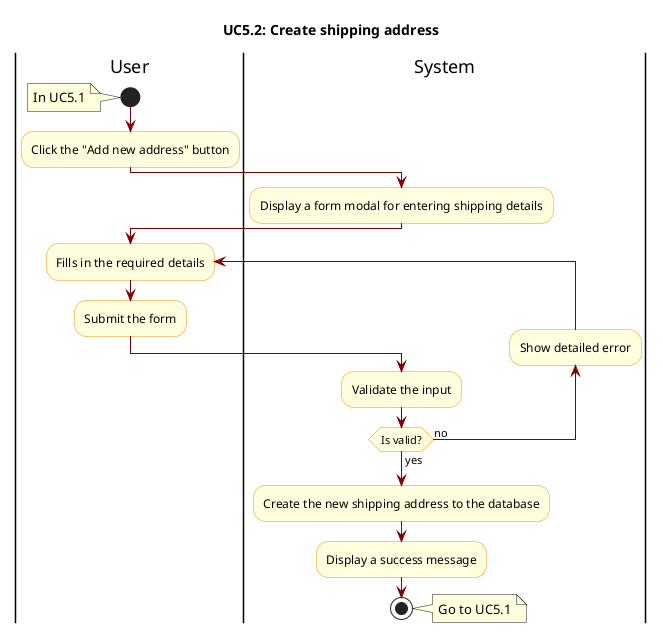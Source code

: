 @startuml

skinparam ActivityBackgroundColor LightYellow
skinparam ActivityBorderColor DarkOrange
skinparam ArrowColor Maroon

title UC5.2: Create shipping address

|User|
start
note left
    In UC5.1
end note
:Click the "Add new address" button;

|System|
:Display a form modal for entering shipping details;

|User|
repeat :Fills in the required details;
:Submit the form;

|System|
:Validate the input;
backward :Show detailed error;
repeat while(Is valid?) is (no) not (yes)

:Create the new shipping address to the database;
:Display a success message;

stop
note right
    Go to UC5.1
end note

@enduml
